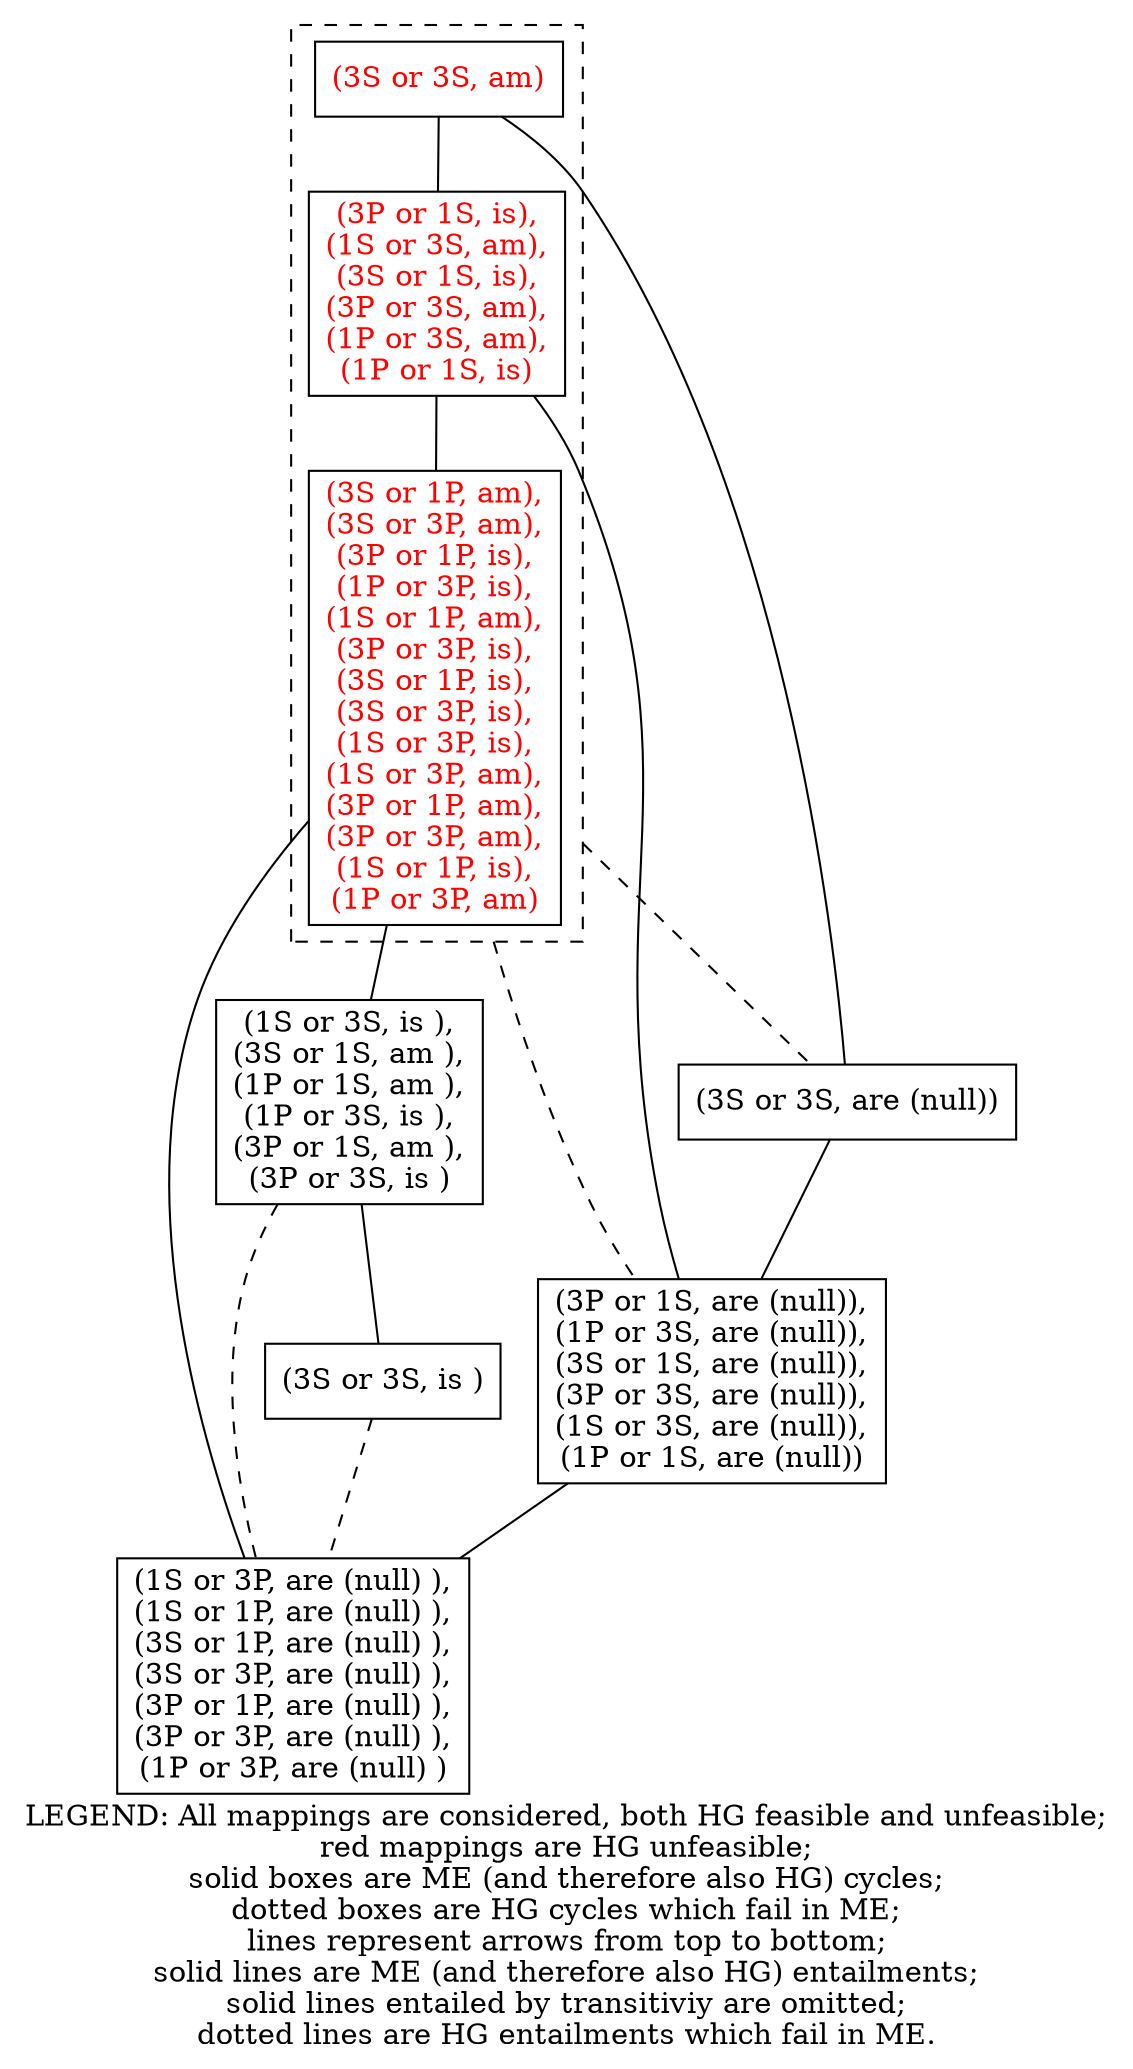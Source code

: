 digraph "/results/076d993f-3666-4d75-88ef-594b0130d17a/output/[9]-Plot_of_HG_versus_ME_Torders_including_HG_unfeasible_mappings" {
	graph [compound=true]
	subgraph "cluster(3S or 1P, am), (3S or 3P, am), (3P or 1P, is), (1P or 3P, is), (1S or 1P, am), (3P or 3P, is), (3S or 1P, is), (3S or 3P, is), (1S or 3P, is), (1S or 3P, am), (3P or 1P, am), (3P or 3P, am), (1S or 1P, is), (1P or 3P, am), (3P or 1S, is), (1S or 3S, am), (3S or 1S, is), (3P or 3S, am), (1P or 3S, am), (1P or 1S, is), (3S or 3S, am)" {
		node [fontcolor=red shape=box]
		"(3S or 1P, am),
(3S or 3P, am),
(3P or 1P, is),
(1P or 3P, is),
(1S or 1P, am),
(3P or 3P, is),
(3S or 1P, is),
(3S or 3P, is),
(1S or 3P, is),
(1S or 3P, am),
(3P or 1P, am),
(3P or 3P, am),
(1S or 1P, is),
(1P or 3P, am)"
		"(3P or 1S, is),
(1S or 3S, am),
(3S or 1S, is),
(3P or 3S, am),
(1P or 3S, am),
(1P or 1S, is)"
		"(3S or 3S, am)"
	style=dashed
	}
	node [fontcolor=black shape=box]
	"(3P or 1S, are (null)),
(1P or 3S, are (null)),
(3S or 1S, are (null)),
(3P or 3S, are (null)),
(1S or 3S, are (null)),
(1P or 1S, are (null))"
	node [fontcolor=black shape=box]
	"(1S or 3S, is ),
(3S or 1S, am ),
(1P or 1S, am ),
(1P or 3S, is ),
(3P or 1S, am ),
(3P or 3S, is )"
	node [fontcolor=black shape=box]
	"(1S or 3P, are (null) ),
(1S or 1P, are (null) ),
(3S or 1P, are (null) ),
(3S or 3P, are (null) ),
(3P or 1P, are (null) ),
(3P or 3P, are (null) ),
(1P or 3P, are (null) )"
	node [fontcolor=black shape=box]
	"(3S or 3S, is )"
	node [fontcolor=black shape=box]
	"(3S or 3S, are (null))"
	edge [dir=none]
	"(3S or 1P, am),
(3S or 3P, am),
(3P or 1P, is),
(1P or 3P, is),
(1S or 1P, am),
(3P or 3P, is),
(3S or 1P, is),
(3S or 3P, is),
(1S or 3P, is),
(1S or 3P, am),
(3P or 1P, am),
(3P or 3P, am),
(1S or 1P, is),
(1P or 3P, am)" -> "(1S or 3S, is ),
(3S or 1S, am ),
(1P or 1S, am ),
(1P or 3S, is ),
(3P or 1S, am ),
(3P or 3S, is )"
	"(3S or 1P, am),
(3S or 3P, am),
(3P or 1P, is),
(1P or 3P, is),
(1S or 1P, am),
(3P or 3P, is),
(3S or 1P, is),
(3S or 3P, is),
(1S or 3P, is),
(1S or 3P, am),
(3P or 1P, am),
(3P or 3P, am),
(1S or 1P, is),
(1P or 3P, am)" -> "(1S or 3P, are (null) ),
(1S or 1P, are (null) ),
(3S or 1P, are (null) ),
(3S or 3P, are (null) ),
(3P or 1P, are (null) ),
(3P or 3P, are (null) ),
(1P or 3P, are (null) )"
	"(3P or 1S, is),
(1S or 3S, am),
(3S or 1S, is),
(3P or 3S, am),
(1P or 3S, am),
(1P or 1S, is)" -> "(3S or 1P, am),
(3S or 3P, am),
(3P or 1P, is),
(1P or 3P, is),
(1S or 1P, am),
(3P or 3P, is),
(3S or 1P, is),
(3S or 3P, is),
(1S or 3P, is),
(1S or 3P, am),
(3P or 1P, am),
(3P or 3P, am),
(1S or 1P, is),
(1P or 3P, am)"
	"(3P or 1S, is),
(1S or 3S, am),
(3S or 1S, is),
(3P or 3S, am),
(1P or 3S, am),
(1P or 1S, is)" -> "(3P or 1S, are (null)),
(1P or 3S, are (null)),
(3S or 1S, are (null)),
(3P or 3S, are (null)),
(1S or 3S, are (null)),
(1P or 1S, are (null))"
	"(3P or 1S, are (null)),
(1P or 3S, are (null)),
(3S or 1S, are (null)),
(3P or 3S, are (null)),
(1S or 3S, are (null)),
(1P or 1S, are (null))" -> "(1S or 3P, are (null) ),
(1S or 1P, are (null) ),
(3S or 1P, are (null) ),
(3S or 3P, are (null) ),
(3P or 1P, are (null) ),
(3P or 3P, are (null) ),
(1P or 3P, are (null) )"
	"(1S or 3S, is ),
(3S or 1S, am ),
(1P or 1S, am ),
(1P or 3S, is ),
(3P or 1S, am ),
(3P or 3S, is )" -> "(3S or 3S, is )"
	"(3S or 3S, am)" -> "(3P or 1S, is),
(1S or 3S, am),
(3S or 1S, is),
(3P or 3S, am),
(1P or 3S, am),
(1P or 1S, is)"
	"(3S or 3S, am)" -> "(3S or 3S, are (null))"
	"(3S or 3S, are (null))" -> "(3P or 1S, are (null)),
(1P or 3S, are (null)),
(3S or 1S, are (null)),
(3P or 3S, are (null)),
(1S or 3S, are (null)),
(1P or 1S, are (null))"
	edge [dir=none style=dashed]
	"(1S or 3S, is ),
(3S or 1S, am ),
(1P or 1S, am ),
(1P or 3S, is ),
(3P or 1S, am ),
(3P or 3S, is )" -> "(1S or 3P, are (null) ),
(1S or 1P, are (null) ),
(3S or 1P, are (null) ),
(3S or 3P, are (null) ),
(3P or 1P, are (null) ),
(3P or 3P, are (null) ),
(1P or 3P, are (null) )"
	"(3S or 3S, is )" -> "(1S or 3P, are (null) ),
(1S or 1P, are (null) ),
(3S or 1P, are (null) ),
(3S or 3P, are (null) ),
(3P or 1P, are (null) ),
(3P or 3P, are (null) ),
(1P or 3P, are (null) )"
	"(3S or 1P, am),
(3S or 3P, am),
(3P or 1P, is),
(1P or 3P, is),
(1S or 1P, am),
(3P or 3P, is),
(3S or 1P, is),
(3S or 3P, is),
(1S or 3P, is),
(1S or 3P, am),
(3P or 1P, am),
(3P or 3P, am),
(1S or 1P, is),
(1P or 3P, am)" -> "(3P or 1S, are (null)),
(1P or 3S, are (null)),
(3S or 1S, are (null)),
(3P or 3S, are (null)),
(1S or 3S, are (null)),
(1P or 1S, are (null))" [ltail="cluster(3S or 1P, am), (3S or 3P, am), (3P or 1P, is), (1P or 3P, is), (1S or 1P, am), (3P or 3P, is), (3S or 1P, is), (3S or 3P, is), (1S or 3P, is), (1S or 3P, am), (3P or 1P, am), (3P or 3P, am), (1S or 1P, is), (1P or 3P, am), (3P or 1S, is), (1S or 3S, am), (3S or 1S, is), (3P or 3S, am), (1P or 3S, am), (1P or 1S, is), (3S or 3S, am)"]
	"(3S or 1P, am),
(3S or 3P, am),
(3P or 1P, is),
(1P or 3P, is),
(1S or 1P, am),
(3P or 3P, is),
(3S or 1P, is),
(3S or 3P, is),
(1S or 3P, is),
(1S or 3P, am),
(3P or 1P, am),
(3P or 3P, am),
(1S or 1P, is),
(1P or 3P, am)" -> "(3S or 3S, are (null))" [ltail="cluster(3S or 1P, am), (3S or 3P, am), (3P or 1P, is), (1P or 3P, is), (1S or 1P, am), (3P or 3P, is), (3S or 1P, is), (3S or 3P, is), (1S or 3P, is), (1S or 3P, am), (3P or 1P, am), (3P or 3P, am), (1S or 1P, is), (1P or 3P, am), (3P or 1S, is), (1S or 3S, am), (3S or 1S, is), (3P or 3S, am), (1P or 3S, am), (1P or 1S, is), (3S or 3S, am)"]
label = "LEGEND: All mappings are considered, both HG feasible and unfeasible;
red mappings are HG unfeasible;
solid boxes are ME (and therefore also HG) cycles;
dotted boxes are HG cycles which fail in ME;
lines represent arrows from top to bottom;
solid lines are ME (and therefore also HG) entailments;
solid lines entailed by transitiviy are omitted;
dotted lines are HG entailments which fail in ME."
}
